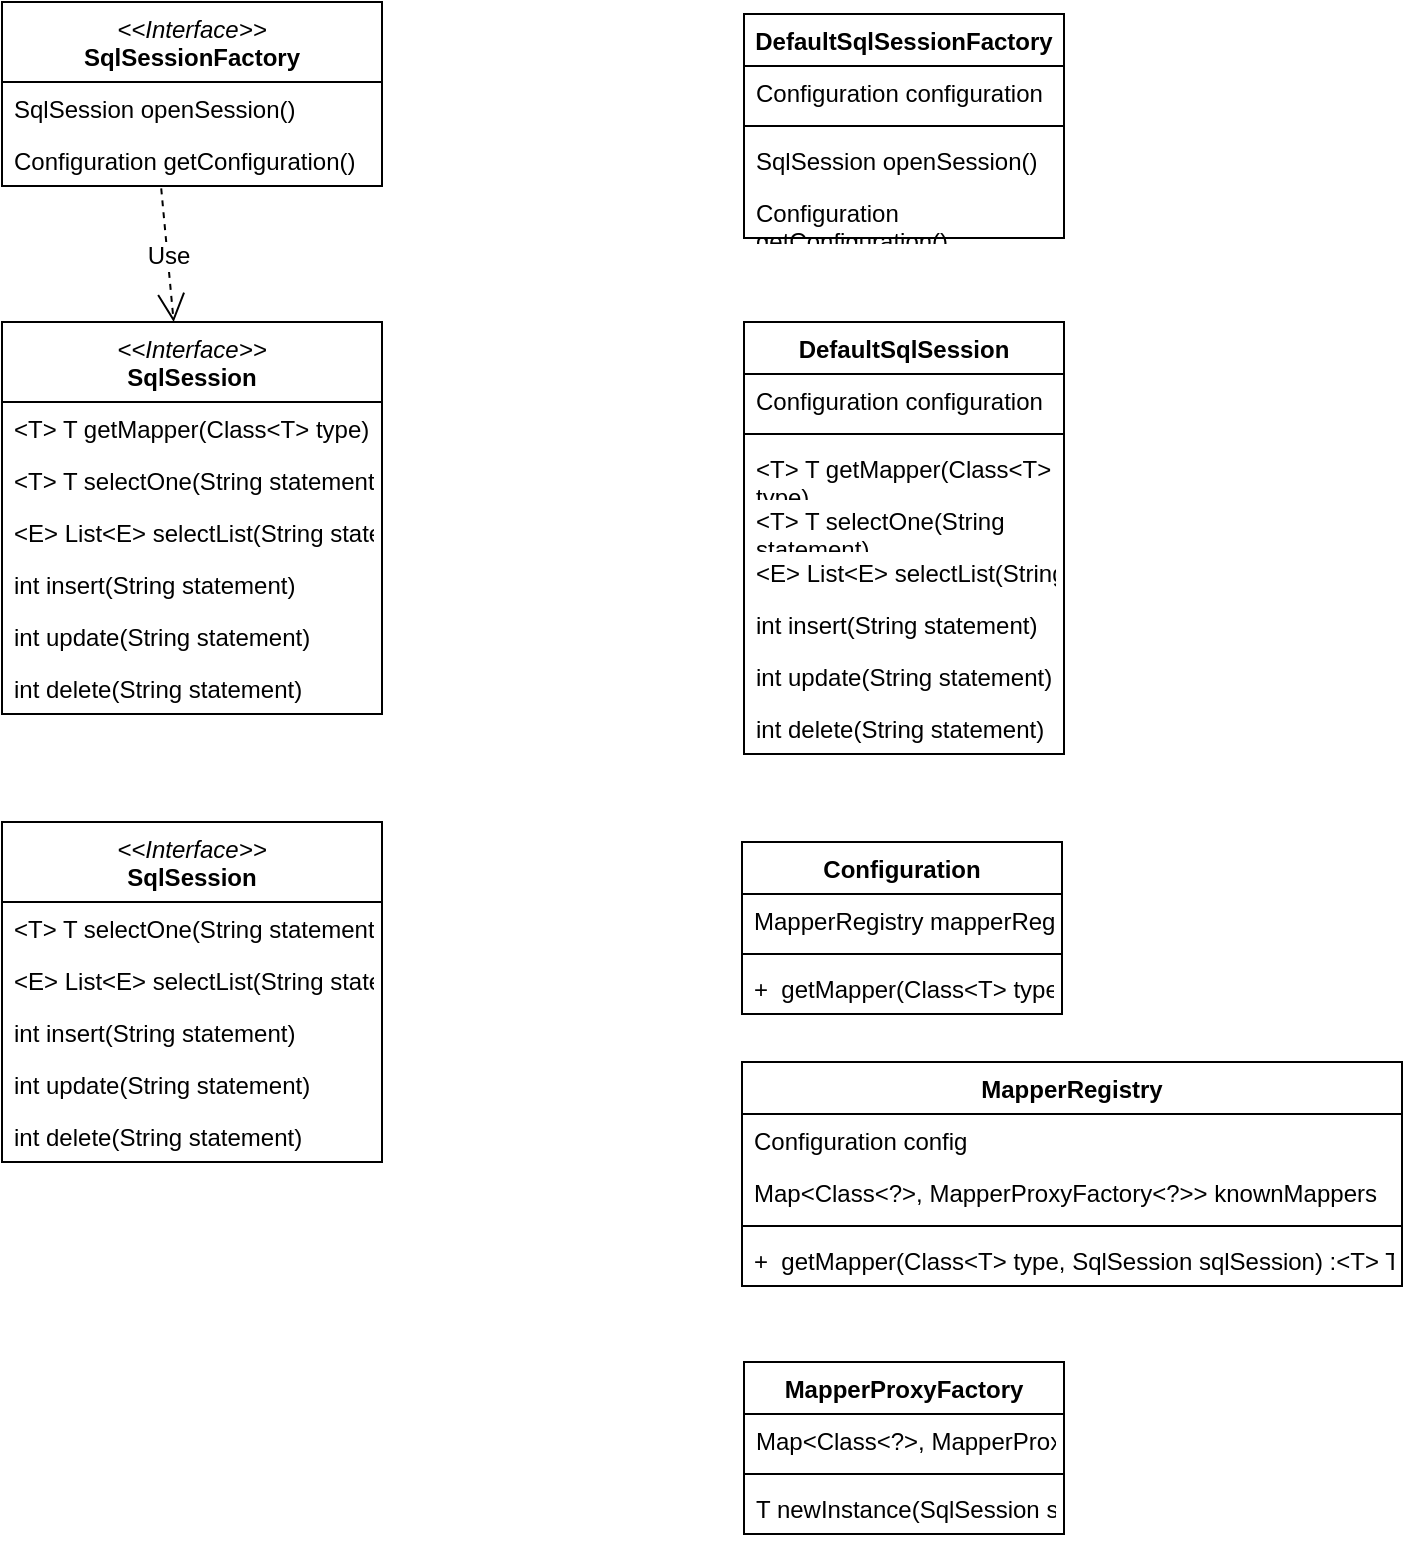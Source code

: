 <mxfile version="24.8.9">
  <diagram id="C5RBs43oDa-KdzZeNtuy" name="Page-1">
    <mxGraphModel dx="1739" dy="1837" grid="1" gridSize="10" guides="1" tooltips="1" connect="1" arrows="1" fold="1" page="1" pageScale="1" pageWidth="827" pageHeight="1169" math="0" shadow="0">
      <root>
        <mxCell id="WIyWlLk6GJQsqaUBKTNV-0" />
        <mxCell id="WIyWlLk6GJQsqaUBKTNV-1" parent="WIyWlLk6GJQsqaUBKTNV-0" />
        <mxCell id="F0FeiLq2FYH-WxSNT5M0-0" value="&lt;i style=&quot;font-weight: 400;&quot;&gt;&amp;lt;&amp;lt;Interface&amp;gt;&amp;gt;&lt;/i&gt;&lt;br style=&quot;font-weight: 400;&quot;&gt;SqlSessionFactory" style="swimlane;fontStyle=1;align=center;verticalAlign=top;childLayout=stackLayout;horizontal=1;startSize=40;horizontalStack=0;resizeParent=1;resizeParentMax=0;resizeLast=0;collapsible=1;marginBottom=0;whiteSpace=wrap;html=1;" vertex="1" parent="WIyWlLk6GJQsqaUBKTNV-1">
          <mxGeometry x="-670" y="-1060" width="190" height="92" as="geometry" />
        </mxCell>
        <mxCell id="F0FeiLq2FYH-WxSNT5M0-1" value="SqlSession openSession()" style="text;strokeColor=none;fillColor=none;align=left;verticalAlign=top;spacingLeft=4;spacingRight=4;overflow=hidden;rotatable=0;points=[[0,0.5],[1,0.5]];portConstraint=eastwest;html=1;" vertex="1" parent="F0FeiLq2FYH-WxSNT5M0-0">
          <mxGeometry y="40" width="190" height="26" as="geometry" />
        </mxCell>
        <mxCell id="F0FeiLq2FYH-WxSNT5M0-2" value="Configuration getConfiguration()" style="text;strokeColor=none;fillColor=none;align=left;verticalAlign=top;spacingLeft=4;spacingRight=4;overflow=hidden;rotatable=0;points=[[0,0.5],[1,0.5]];portConstraint=eastwest;html=1;" vertex="1" parent="F0FeiLq2FYH-WxSNT5M0-0">
          <mxGeometry y="66" width="190" height="26" as="geometry" />
        </mxCell>
        <mxCell id="F0FeiLq2FYH-WxSNT5M0-12" value="DefaultSqlSessionFactory" style="swimlane;fontStyle=1;align=center;verticalAlign=top;childLayout=stackLayout;horizontal=1;startSize=26;horizontalStack=0;resizeParent=1;resizeParentMax=0;resizeLast=0;collapsible=1;marginBottom=0;whiteSpace=wrap;html=1;spacingLeft=4;spacingRight=4;fontFamily=Helvetica;fontSize=12;fontColor=default;fillColor=none;gradientColor=none;" vertex="1" parent="WIyWlLk6GJQsqaUBKTNV-1">
          <mxGeometry x="-299" y="-1054" width="160" height="112" as="geometry" />
        </mxCell>
        <mxCell id="F0FeiLq2FYH-WxSNT5M0-13" value="&lt;div&gt;Configuration configuration&lt;/div&gt;&lt;div&gt;&lt;br&gt;&lt;/div&gt;" style="text;strokeColor=none;fillColor=none;align=left;verticalAlign=top;spacingLeft=4;spacingRight=4;overflow=hidden;rotatable=0;points=[[0,0.5],[1,0.5]];portConstraint=eastwest;whiteSpace=wrap;html=1;fontFamily=Helvetica;fontSize=12;fontColor=default;" vertex="1" parent="F0FeiLq2FYH-WxSNT5M0-12">
          <mxGeometry y="26" width="160" height="26" as="geometry" />
        </mxCell>
        <mxCell id="F0FeiLq2FYH-WxSNT5M0-14" value="" style="line;strokeWidth=1;fillColor=none;align=left;verticalAlign=middle;spacingTop=-1;spacingLeft=3;spacingRight=3;rotatable=0;labelPosition=right;points=[];portConstraint=eastwest;strokeColor=inherit;fontFamily=Helvetica;fontSize=12;fontColor=default;" vertex="1" parent="F0FeiLq2FYH-WxSNT5M0-12">
          <mxGeometry y="52" width="160" height="8" as="geometry" />
        </mxCell>
        <mxCell id="F0FeiLq2FYH-WxSNT5M0-15" value="&lt;span style=&quot;text-wrap-mode: nowrap;&quot;&gt;SqlSession openSession()&lt;/span&gt;" style="text;strokeColor=none;fillColor=none;align=left;verticalAlign=top;spacingLeft=4;spacingRight=4;overflow=hidden;rotatable=0;points=[[0,0.5],[1,0.5]];portConstraint=eastwest;whiteSpace=wrap;html=1;fontFamily=Helvetica;fontSize=12;fontColor=default;" vertex="1" parent="F0FeiLq2FYH-WxSNT5M0-12">
          <mxGeometry y="60" width="160" height="26" as="geometry" />
        </mxCell>
        <mxCell id="F0FeiLq2FYH-WxSNT5M0-16" value="&lt;span style=&quot;text-wrap-mode: nowrap;&quot;&gt;Configuration getConfiguration()&lt;/span&gt;" style="text;strokeColor=none;fillColor=none;align=left;verticalAlign=top;spacingLeft=4;spacingRight=4;overflow=hidden;rotatable=0;points=[[0,0.5],[1,0.5]];portConstraint=eastwest;whiteSpace=wrap;html=1;fontFamily=Helvetica;fontSize=12;fontColor=default;" vertex="1" parent="F0FeiLq2FYH-WxSNT5M0-12">
          <mxGeometry y="86" width="160" height="26" as="geometry" />
        </mxCell>
        <mxCell id="F0FeiLq2FYH-WxSNT5M0-17" value="&lt;i style=&quot;font-weight: 400;&quot;&gt;&amp;lt;&amp;lt;Interface&amp;gt;&amp;gt;&lt;/i&gt;&lt;br style=&quot;font-weight: 400;&quot;&gt;SqlSession" style="swimlane;fontStyle=1;align=center;verticalAlign=top;childLayout=stackLayout;horizontal=1;startSize=40;horizontalStack=0;resizeParent=1;resizeParentMax=0;resizeLast=0;collapsible=1;marginBottom=0;whiteSpace=wrap;html=1;" vertex="1" parent="WIyWlLk6GJQsqaUBKTNV-1">
          <mxGeometry x="-670" y="-900" width="190" height="196" as="geometry" />
        </mxCell>
        <mxCell id="F0FeiLq2FYH-WxSNT5M0-32" value=" &amp;lt;T&amp;gt; T getMapper(Class&amp;lt;T&amp;gt; type)" style="text;strokeColor=none;fillColor=none;align=left;verticalAlign=top;spacingLeft=4;spacingRight=4;overflow=hidden;rotatable=0;points=[[0,0.5],[1,0.5]];portConstraint=eastwest;html=1;" vertex="1" parent="F0FeiLq2FYH-WxSNT5M0-17">
          <mxGeometry y="40" width="190" height="26" as="geometry" />
        </mxCell>
        <mxCell id="F0FeiLq2FYH-WxSNT5M0-18" value="&amp;lt;T&amp;gt; T selectOne(String statement)" style="text;strokeColor=none;fillColor=none;align=left;verticalAlign=top;spacingLeft=4;spacingRight=4;overflow=hidden;rotatable=0;points=[[0,0.5],[1,0.5]];portConstraint=eastwest;html=1;" vertex="1" parent="F0FeiLq2FYH-WxSNT5M0-17">
          <mxGeometry y="66" width="190" height="26" as="geometry" />
        </mxCell>
        <mxCell id="F0FeiLq2FYH-WxSNT5M0-19" value="&lt;div&gt;&amp;lt;E&amp;gt; List&amp;lt;E&amp;gt; selectList(String statement)&amp;nbsp;&lt;/div&gt;&lt;div&gt;&lt;br&gt;&lt;/div&gt;" style="text;strokeColor=none;fillColor=none;align=left;verticalAlign=top;spacingLeft=4;spacingRight=4;overflow=hidden;rotatable=0;points=[[0,0.5],[1,0.5]];portConstraint=eastwest;html=1;" vertex="1" parent="F0FeiLq2FYH-WxSNT5M0-17">
          <mxGeometry y="92" width="190" height="26" as="geometry" />
        </mxCell>
        <mxCell id="F0FeiLq2FYH-WxSNT5M0-20" value="int insert(String statement)" style="text;strokeColor=none;fillColor=none;align=left;verticalAlign=top;spacingLeft=4;spacingRight=4;overflow=hidden;rotatable=0;points=[[0,0.5],[1,0.5]];portConstraint=eastwest;html=1;" vertex="1" parent="F0FeiLq2FYH-WxSNT5M0-17">
          <mxGeometry y="118" width="190" height="26" as="geometry" />
        </mxCell>
        <mxCell id="F0FeiLq2FYH-WxSNT5M0-23" value="int update(String statement)" style="text;strokeColor=none;fillColor=none;align=left;verticalAlign=top;spacingLeft=4;spacingRight=4;overflow=hidden;rotatable=0;points=[[0,0.5],[1,0.5]];portConstraint=eastwest;html=1;" vertex="1" parent="F0FeiLq2FYH-WxSNT5M0-17">
          <mxGeometry y="144" width="190" height="26" as="geometry" />
        </mxCell>
        <mxCell id="F0FeiLq2FYH-WxSNT5M0-24" value="int delete(String statement)" style="text;strokeColor=none;fillColor=none;align=left;verticalAlign=top;spacingLeft=4;spacingRight=4;overflow=hidden;rotatable=0;points=[[0,0.5],[1,0.5]];portConstraint=eastwest;html=1;" vertex="1" parent="F0FeiLq2FYH-WxSNT5M0-17">
          <mxGeometry y="170" width="190" height="26" as="geometry" />
        </mxCell>
        <mxCell id="F0FeiLq2FYH-WxSNT5M0-25" value="Use" style="endArrow=open;endSize=12;dashed=1;html=1;rounded=0;fontFamily=Helvetica;fontSize=12;fontColor=default;exitX=0.419;exitY=1.045;exitDx=0;exitDy=0;exitPerimeter=0;" edge="1" parent="WIyWlLk6GJQsqaUBKTNV-1" source="F0FeiLq2FYH-WxSNT5M0-2" target="F0FeiLq2FYH-WxSNT5M0-17">
          <mxGeometry width="160" relative="1" as="geometry">
            <mxPoint x="-570" y="-900" as="sourcePoint" />
            <mxPoint x="-370" y="-900" as="targetPoint" />
          </mxGeometry>
        </mxCell>
        <mxCell id="F0FeiLq2FYH-WxSNT5M0-26" value="&lt;i style=&quot;font-weight: 400;&quot;&gt;&amp;lt;&amp;lt;Interface&amp;gt;&amp;gt;&lt;/i&gt;&lt;br style=&quot;font-weight: 400;&quot;&gt;SqlSession" style="swimlane;fontStyle=1;align=center;verticalAlign=top;childLayout=stackLayout;horizontal=1;startSize=40;horizontalStack=0;resizeParent=1;resizeParentMax=0;resizeLast=0;collapsible=1;marginBottom=0;whiteSpace=wrap;html=1;" vertex="1" parent="WIyWlLk6GJQsqaUBKTNV-1">
          <mxGeometry x="-670" y="-650" width="190" height="170" as="geometry" />
        </mxCell>
        <mxCell id="F0FeiLq2FYH-WxSNT5M0-27" value="&amp;lt;T&amp;gt; T selectOne(String statement)" style="text;strokeColor=none;fillColor=none;align=left;verticalAlign=top;spacingLeft=4;spacingRight=4;overflow=hidden;rotatable=0;points=[[0,0.5],[1,0.5]];portConstraint=eastwest;html=1;" vertex="1" parent="F0FeiLq2FYH-WxSNT5M0-26">
          <mxGeometry y="40" width="190" height="26" as="geometry" />
        </mxCell>
        <mxCell id="F0FeiLq2FYH-WxSNT5M0-28" value="&lt;div&gt;&amp;lt;E&amp;gt; List&amp;lt;E&amp;gt; selectList(String statement)&amp;nbsp;&lt;/div&gt;&lt;div&gt;&lt;br&gt;&lt;/div&gt;" style="text;strokeColor=none;fillColor=none;align=left;verticalAlign=top;spacingLeft=4;spacingRight=4;overflow=hidden;rotatable=0;points=[[0,0.5],[1,0.5]];portConstraint=eastwest;html=1;" vertex="1" parent="F0FeiLq2FYH-WxSNT5M0-26">
          <mxGeometry y="66" width="190" height="26" as="geometry" />
        </mxCell>
        <mxCell id="F0FeiLq2FYH-WxSNT5M0-29" value="int insert(String statement)" style="text;strokeColor=none;fillColor=none;align=left;verticalAlign=top;spacingLeft=4;spacingRight=4;overflow=hidden;rotatable=0;points=[[0,0.5],[1,0.5]];portConstraint=eastwest;html=1;" vertex="1" parent="F0FeiLq2FYH-WxSNT5M0-26">
          <mxGeometry y="92" width="190" height="26" as="geometry" />
        </mxCell>
        <mxCell id="F0FeiLq2FYH-WxSNT5M0-30" value="int update(String statement)" style="text;strokeColor=none;fillColor=none;align=left;verticalAlign=top;spacingLeft=4;spacingRight=4;overflow=hidden;rotatable=0;points=[[0,0.5],[1,0.5]];portConstraint=eastwest;html=1;" vertex="1" parent="F0FeiLq2FYH-WxSNT5M0-26">
          <mxGeometry y="118" width="190" height="26" as="geometry" />
        </mxCell>
        <mxCell id="F0FeiLq2FYH-WxSNT5M0-31" value="int delete(String statement)" style="text;strokeColor=none;fillColor=none;align=left;verticalAlign=top;spacingLeft=4;spacingRight=4;overflow=hidden;rotatable=0;points=[[0,0.5],[1,0.5]];portConstraint=eastwest;html=1;" vertex="1" parent="F0FeiLq2FYH-WxSNT5M0-26">
          <mxGeometry y="144" width="190" height="26" as="geometry" />
        </mxCell>
        <mxCell id="F0FeiLq2FYH-WxSNT5M0-40" value="DefaultSqlSession" style="swimlane;fontStyle=1;align=center;verticalAlign=top;childLayout=stackLayout;horizontal=1;startSize=26;horizontalStack=0;resizeParent=1;resizeParentMax=0;resizeLast=0;collapsible=1;marginBottom=0;whiteSpace=wrap;html=1;spacingLeft=4;spacingRight=4;fontFamily=Helvetica;fontSize=12;fontColor=default;fillColor=none;gradientColor=none;" vertex="1" parent="WIyWlLk6GJQsqaUBKTNV-1">
          <mxGeometry x="-299" y="-900" width="160" height="216" as="geometry" />
        </mxCell>
        <mxCell id="F0FeiLq2FYH-WxSNT5M0-41" value="&lt;div&gt;Configuration configuration&lt;/div&gt;&lt;div&gt;&lt;br&gt;&lt;/div&gt;" style="text;strokeColor=none;fillColor=none;align=left;verticalAlign=top;spacingLeft=4;spacingRight=4;overflow=hidden;rotatable=0;points=[[0,0.5],[1,0.5]];portConstraint=eastwest;whiteSpace=wrap;html=1;fontFamily=Helvetica;fontSize=12;fontColor=default;" vertex="1" parent="F0FeiLq2FYH-WxSNT5M0-40">
          <mxGeometry y="26" width="160" height="26" as="geometry" />
        </mxCell>
        <mxCell id="F0FeiLq2FYH-WxSNT5M0-42" value="" style="line;strokeWidth=1;fillColor=none;align=left;verticalAlign=middle;spacingTop=-1;spacingLeft=3;spacingRight=3;rotatable=0;labelPosition=right;points=[];portConstraint=eastwest;strokeColor=inherit;fontFamily=Helvetica;fontSize=12;fontColor=default;" vertex="1" parent="F0FeiLq2FYH-WxSNT5M0-40">
          <mxGeometry y="52" width="160" height="8" as="geometry" />
        </mxCell>
        <mxCell id="F0FeiLq2FYH-WxSNT5M0-43" value="&lt;span style=&quot;text-wrap-mode: nowrap;&quot;&gt;&amp;lt;T&amp;gt; T getMapper(Class&amp;lt;T&amp;gt; type)&lt;/span&gt;" style="text;strokeColor=none;fillColor=none;align=left;verticalAlign=top;spacingLeft=4;spacingRight=4;overflow=hidden;rotatable=0;points=[[0,0.5],[1,0.5]];portConstraint=eastwest;whiteSpace=wrap;html=1;fontFamily=Helvetica;fontSize=12;fontColor=default;" vertex="1" parent="F0FeiLq2FYH-WxSNT5M0-40">
          <mxGeometry y="60" width="160" height="26" as="geometry" />
        </mxCell>
        <mxCell id="F0FeiLq2FYH-WxSNT5M0-44" value="&lt;span style=&quot;text-wrap-mode: nowrap;&quot;&gt;&amp;lt;T&amp;gt; T selectOne(String statement)&lt;/span&gt;" style="text;strokeColor=none;fillColor=none;align=left;verticalAlign=top;spacingLeft=4;spacingRight=4;overflow=hidden;rotatable=0;points=[[0,0.5],[1,0.5]];portConstraint=eastwest;whiteSpace=wrap;html=1;fontFamily=Helvetica;fontSize=12;fontColor=default;" vertex="1" parent="F0FeiLq2FYH-WxSNT5M0-40">
          <mxGeometry y="86" width="160" height="26" as="geometry" />
        </mxCell>
        <mxCell id="F0FeiLq2FYH-WxSNT5M0-46" value="&lt;div&gt;&amp;lt;E&amp;gt; List&amp;lt;E&amp;gt; selectList(String statement)&amp;nbsp;&lt;/div&gt;&lt;div&gt;&lt;br style=&quot;text-wrap-mode: nowrap;&quot;&gt;&lt;/div&gt;" style="text;strokeColor=none;fillColor=none;align=left;verticalAlign=top;spacingLeft=4;spacingRight=4;overflow=hidden;rotatable=0;points=[[0,0.5],[1,0.5]];portConstraint=eastwest;html=1;fontFamily=Helvetica;fontSize=12;fontColor=default;" vertex="1" parent="F0FeiLq2FYH-WxSNT5M0-40">
          <mxGeometry y="112" width="160" height="26" as="geometry" />
        </mxCell>
        <mxCell id="F0FeiLq2FYH-WxSNT5M0-47" value="&lt;span style=&quot;text-wrap-mode: nowrap;&quot;&gt;int insert(String statement)&lt;/span&gt;" style="text;strokeColor=none;fillColor=none;align=left;verticalAlign=top;spacingLeft=4;spacingRight=4;overflow=hidden;rotatable=0;points=[[0,0.5],[1,0.5]];portConstraint=eastwest;whiteSpace=wrap;html=1;fontFamily=Helvetica;fontSize=12;fontColor=default;" vertex="1" parent="F0FeiLq2FYH-WxSNT5M0-40">
          <mxGeometry y="138" width="160" height="26" as="geometry" />
        </mxCell>
        <mxCell id="F0FeiLq2FYH-WxSNT5M0-48" value="&lt;div&gt;int update(String statement)&lt;/div&gt;" style="text;strokeColor=none;fillColor=none;align=left;verticalAlign=top;spacingLeft=4;spacingRight=4;overflow=hidden;rotatable=0;points=[[0,0.5],[1,0.5]];portConstraint=eastwest;html=1;fontFamily=Helvetica;fontSize=12;fontColor=default;" vertex="1" parent="F0FeiLq2FYH-WxSNT5M0-40">
          <mxGeometry y="164" width="160" height="26" as="geometry" />
        </mxCell>
        <mxCell id="F0FeiLq2FYH-WxSNT5M0-49" value="&lt;span style=&quot;text-wrap-mode: nowrap;&quot;&gt;int delete(String statement)&lt;/span&gt;" style="text;strokeColor=none;fillColor=none;align=left;verticalAlign=top;spacingLeft=4;spacingRight=4;overflow=hidden;rotatable=0;points=[[0,0.5],[1,0.5]];portConstraint=eastwest;whiteSpace=wrap;html=1;fontFamily=Helvetica;fontSize=12;fontColor=default;" vertex="1" parent="F0FeiLq2FYH-WxSNT5M0-40">
          <mxGeometry y="190" width="160" height="26" as="geometry" />
        </mxCell>
        <mxCell id="F0FeiLq2FYH-WxSNT5M0-51" value="Configuration" style="swimlane;fontStyle=1;align=center;verticalAlign=top;childLayout=stackLayout;horizontal=1;startSize=26;horizontalStack=0;resizeParent=1;resizeParentMax=0;resizeLast=0;collapsible=1;marginBottom=0;whiteSpace=wrap;html=1;spacingLeft=4;spacingRight=4;fontFamily=Helvetica;fontSize=12;fontColor=default;fillColor=none;gradientColor=none;" vertex="1" parent="WIyWlLk6GJQsqaUBKTNV-1">
          <mxGeometry x="-300" y="-640" width="160" height="86" as="geometry" />
        </mxCell>
        <mxCell id="F0FeiLq2FYH-WxSNT5M0-52" value="&lt;div&gt;MapperRegistry mapperRegistry&lt;/div&gt;" style="text;strokeColor=none;fillColor=none;align=left;verticalAlign=top;spacingLeft=4;spacingRight=4;overflow=hidden;rotatable=0;points=[[0,0.5],[1,0.5]];portConstraint=eastwest;html=1;fontFamily=Helvetica;fontSize=12;fontColor=default;" vertex="1" parent="F0FeiLq2FYH-WxSNT5M0-51">
          <mxGeometry y="26" width="160" height="26" as="geometry" />
        </mxCell>
        <mxCell id="F0FeiLq2FYH-WxSNT5M0-53" value="" style="line;strokeWidth=1;fillColor=none;align=left;verticalAlign=middle;spacingTop=-1;spacingLeft=3;spacingRight=3;rotatable=0;labelPosition=right;points=[];portConstraint=eastwest;strokeColor=inherit;fontFamily=Helvetica;fontSize=12;fontColor=default;" vertex="1" parent="F0FeiLq2FYH-WxSNT5M0-51">
          <mxGeometry y="52" width="160" height="8" as="geometry" />
        </mxCell>
        <mxCell id="F0FeiLq2FYH-WxSNT5M0-54" value="&lt;span style=&quot;text-wrap-mode: nowrap;&quot;&gt;+&amp;nbsp; getMapper(Class&amp;lt;T&amp;gt; type, SqlSession sqlSession) :&lt;/span&gt;&lt;span style=&quot;text-wrap-mode: nowrap;&quot;&gt;&amp;lt;T&amp;gt; T&lt;/span&gt;" style="text;strokeColor=none;fillColor=none;align=left;verticalAlign=top;spacingLeft=4;spacingRight=4;overflow=hidden;rotatable=0;points=[[0,0.5],[1,0.5]];portConstraint=eastwest;html=1;fontFamily=Helvetica;fontSize=12;fontColor=default;" vertex="1" parent="F0FeiLq2FYH-WxSNT5M0-51">
          <mxGeometry y="60" width="160" height="26" as="geometry" />
        </mxCell>
        <mxCell id="F0FeiLq2FYH-WxSNT5M0-56" value="MapperRegistry" style="swimlane;fontStyle=1;align=center;verticalAlign=top;childLayout=stackLayout;horizontal=1;startSize=26;horizontalStack=0;resizeParent=1;resizeParentMax=0;resizeLast=0;collapsible=1;marginBottom=0;whiteSpace=wrap;html=1;spacingLeft=4;spacingRight=4;fontFamily=Helvetica;fontSize=12;fontColor=default;fillColor=none;gradientColor=none;" vertex="1" parent="WIyWlLk6GJQsqaUBKTNV-1">
          <mxGeometry x="-300" y="-530" width="330" height="112" as="geometry" />
        </mxCell>
        <mxCell id="F0FeiLq2FYH-WxSNT5M0-57" value="&lt;div&gt;Configuration config&lt;/div&gt;" style="text;strokeColor=none;fillColor=none;align=left;verticalAlign=top;spacingLeft=4;spacingRight=4;overflow=hidden;rotatable=0;points=[[0,0.5],[1,0.5]];portConstraint=eastwest;whiteSpace=wrap;html=1;fontFamily=Helvetica;fontSize=12;fontColor=default;" vertex="1" parent="F0FeiLq2FYH-WxSNT5M0-56">
          <mxGeometry y="26" width="330" height="26" as="geometry" />
        </mxCell>
        <mxCell id="F0FeiLq2FYH-WxSNT5M0-64" value="&lt;div&gt;Map&amp;lt;Class&amp;lt;?&amp;gt;, MapperProxyFactory&amp;lt;?&amp;gt;&amp;gt; knownMappers&lt;/div&gt;" style="text;strokeColor=none;fillColor=none;align=left;verticalAlign=top;spacingLeft=4;spacingRight=4;overflow=hidden;rotatable=0;points=[[0,0.5],[1,0.5]];portConstraint=eastwest;html=1;fontFamily=Helvetica;fontSize=12;fontColor=default;" vertex="1" parent="F0FeiLq2FYH-WxSNT5M0-56">
          <mxGeometry y="52" width="330" height="26" as="geometry" />
        </mxCell>
        <mxCell id="F0FeiLq2FYH-WxSNT5M0-58" value="" style="line;strokeWidth=1;fillColor=none;align=left;verticalAlign=middle;spacingTop=-1;spacingLeft=3;spacingRight=3;rotatable=0;labelPosition=right;points=[];portConstraint=eastwest;strokeColor=inherit;fontFamily=Helvetica;fontSize=12;fontColor=default;" vertex="1" parent="F0FeiLq2FYH-WxSNT5M0-56">
          <mxGeometry y="78" width="330" height="8" as="geometry" />
        </mxCell>
        <mxCell id="F0FeiLq2FYH-WxSNT5M0-59" value="&lt;span style=&quot;text-wrap-mode: nowrap;&quot;&gt;+&amp;nbsp; getMapper(Class&amp;lt;T&amp;gt; type, SqlSession sqlSession) :&lt;/span&gt;&lt;span style=&quot;text-wrap-mode: nowrap;&quot;&gt;&amp;lt;T&amp;gt; T&lt;/span&gt;" style="text;strokeColor=none;fillColor=none;align=left;verticalAlign=top;spacingLeft=4;spacingRight=4;overflow=hidden;rotatable=0;points=[[0,0.5],[1,0.5]];portConstraint=eastwest;html=1;fontFamily=Helvetica;fontSize=12;fontColor=default;" vertex="1" parent="F0FeiLq2FYH-WxSNT5M0-56">
          <mxGeometry y="86" width="330" height="26" as="geometry" />
        </mxCell>
        <mxCell id="F0FeiLq2FYH-WxSNT5M0-60" value="MapperProxyFactory" style="swimlane;fontStyle=1;align=center;verticalAlign=top;childLayout=stackLayout;horizontal=1;startSize=26;horizontalStack=0;resizeParent=1;resizeParentMax=0;resizeLast=0;collapsible=1;marginBottom=0;whiteSpace=wrap;html=1;spacingLeft=4;spacingRight=4;fontFamily=Helvetica;fontSize=12;fontColor=default;fillColor=none;gradientColor=none;" vertex="1" parent="WIyWlLk6GJQsqaUBKTNV-1">
          <mxGeometry x="-299" y="-380" width="160" height="86" as="geometry" />
        </mxCell>
        <mxCell id="F0FeiLq2FYH-WxSNT5M0-61" value="&lt;div&gt;Map&amp;lt;Class&amp;lt;?&amp;gt;, MapperProxyFactory&amp;lt;?&amp;gt;&amp;gt; knownMappers&lt;/div&gt;" style="text;strokeColor=none;fillColor=none;align=left;verticalAlign=top;spacingLeft=4;spacingRight=4;overflow=hidden;rotatable=0;points=[[0,0.5],[1,0.5]];portConstraint=eastwest;html=1;fontFamily=Helvetica;fontSize=12;fontColor=default;" vertex="1" parent="F0FeiLq2FYH-WxSNT5M0-60">
          <mxGeometry y="26" width="160" height="26" as="geometry" />
        </mxCell>
        <mxCell id="F0FeiLq2FYH-WxSNT5M0-62" value="" style="line;strokeWidth=1;fillColor=none;align=left;verticalAlign=middle;spacingTop=-1;spacingLeft=3;spacingRight=3;rotatable=0;labelPosition=right;points=[];portConstraint=eastwest;strokeColor=inherit;fontFamily=Helvetica;fontSize=12;fontColor=default;" vertex="1" parent="F0FeiLq2FYH-WxSNT5M0-60">
          <mxGeometry y="52" width="160" height="8" as="geometry" />
        </mxCell>
        <mxCell id="F0FeiLq2FYH-WxSNT5M0-63" value="T newInstance(SqlSession sqlSession)" style="text;strokeColor=none;fillColor=none;align=left;verticalAlign=top;spacingLeft=4;spacingRight=4;overflow=hidden;rotatable=0;points=[[0,0.5],[1,0.5]];portConstraint=eastwest;html=1;fontFamily=Helvetica;fontSize=12;fontColor=default;" vertex="1" parent="F0FeiLq2FYH-WxSNT5M0-60">
          <mxGeometry y="60" width="160" height="26" as="geometry" />
        </mxCell>
      </root>
    </mxGraphModel>
  </diagram>
</mxfile>
